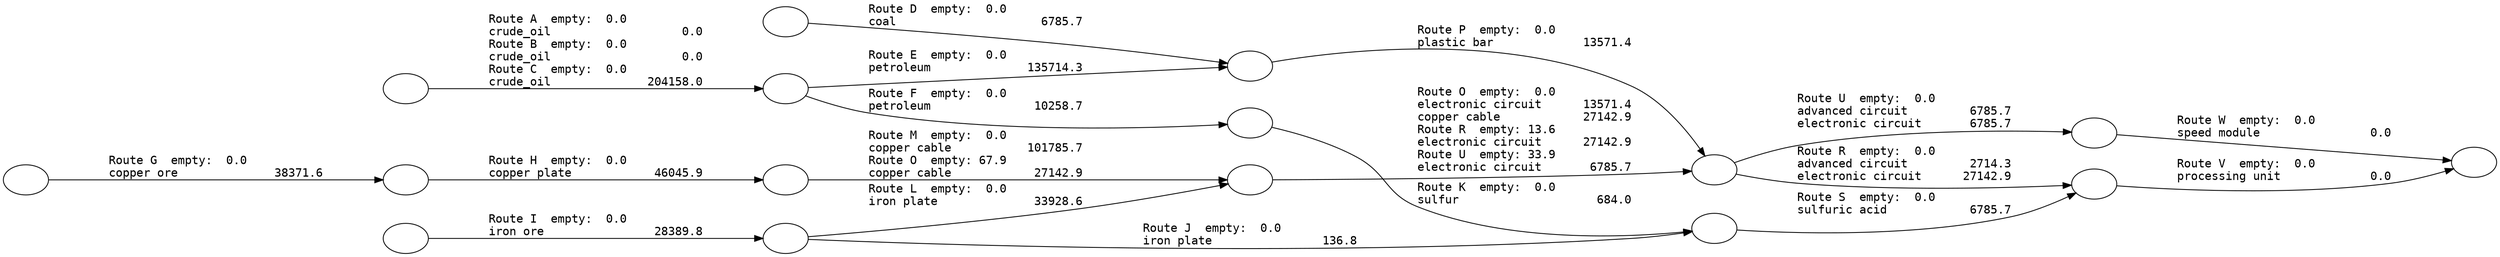digraph {
	graph [ranksep=2.0]
	graph [rankdir=LR]
	node [fontname=courier]
	edge [fontname=courier]
	plastic_bar [label="" image="image/Plastic_bar.png" pos="6.953673606783381,15.133918871664259!"]
	advanced_oil_processing [label="" image="image/Heavy_oil.png" pos="4.403504267478362,0.8172780637074541!"]
	iron_plate [label="" image="image/Iron_plate.png" pos="17.878326565275554,7.862472101870191!"]
	mine_copper_ore [label="" image="image/Copper_ore.png" pos="10.3425468873207,3.193016347022667!"]
	copper_plate [label="" image="image/Copper_plate.png" pos="8.491706125538435,0.1600537646041475!"]
	speed_module_1 [label="" image="image/Speed_module.png" pos="5.460847143156584,14.48002191172868!"]
	mine_iron_ore [label="" image="image/Iron_ore.png" pos="15.344144941510493,16.526655783994457!"]
	sulfuric_acid [label="" image="image/Sulfuric_acid.png" pos="8.815449076552836,7.12472816806782!"]
	processing_unit [label="" image="image/Processing_unit.png" pos="17.42644722926744,12.187300053308348!"]
	mine_crude_oil [label="" image="image/Crude_oil.png" pos="2.3434089823706463,6.890944521697212!"]
	mine_coal [label="" image="image/Coal.png" pos="8.042035506056814,5.223733367586835!"]
	copper_cable [label="" image="image/Copper_cable.png" pos="1.432663090306627,14.348110120261245!"]
	sulfur [label="" image="image/Sulfur.png" pos="17.054060062458504,2.3259827063892495!"]
	advanced_circuit [label="" image="image/Advanced_circuit.png" pos="10.891300313306314,2.8460151732590386!"]
	rocket_control_unit [label="" image="image/Rocket_control_unit.png" pos="15.478810633764427,11.936061929653455!"]
	electronic_circuit [label="" image="image/Electronic_circuit.png" pos="17.037516331566195,3.3496523062883488!"]
		mine_crude_oil -> advanced_oil_processing [label="Route A  empty:  0.0\lcrude_oil                   0.0\lRoute B  empty:  0.0\lcrude_oil                   0.0\lRoute C  empty:  0.0\lcrude_oil              204158.0"]
		mine_coal -> plastic_bar [label="Route D  empty:  0.0\lcoal                     6785.7"]
		advanced_oil_processing -> plastic_bar [label="Route E  empty:  0.0\lpetroleum              135714.3"]
		advanced_oil_processing -> sulfur [label="Route F  empty:  0.0\lpetroleum               10258.7"]
		mine_copper_ore -> copper_plate [label="Route G  empty:  0.0\lcopper ore              38371.6"]
		copper_plate -> copper_cable [label="Route H  empty:  0.0\lcopper plate            46045.9"]
		mine_iron_ore -> iron_plate [label="Route I  empty:  0.0\liron ore                28389.8"]
		iron_plate -> sulfuric_acid [label="Route J  empty:  0.0\liron plate                136.8"]
		sulfur -> sulfuric_acid [label="Route K  empty:  0.0\lsulfur                    684.0"]
		iron_plate -> electronic_circuit [label="Route L  empty:  0.0\liron plate              33928.6"]
		copper_cable -> electronic_circuit [label="Route M  empty:  0.0\lcopper cable           101785.7\lRoute O  empty: 67.9\lcopper cable            27142.9"]
		electronic_circuit -> advanced_circuit [label="Route O  empty:  0.0\lelectronic circuit      13571.4\lcopper cable            27142.9\lRoute R  empty: 13.6\lelectronic circuit      27142.9\lRoute U  empty: 33.9\lelectronic circuit       6785.7"]
		plastic_bar -> advanced_circuit [label="Route P  empty:  0.0\lplastic bar             13571.4"]
		advanced_circuit -> processing_unit [label="Route R  empty:  0.0\ladvanced circuit         2714.3\lelectronic circuit      27142.9"]
		sulfuric_acid -> processing_unit [label="Route S  empty:  0.0\lsulfuric acid            6785.7"]
		advanced_circuit -> speed_module_1 [label="Route U  empty:  0.0\ladvanced circuit         6785.7\lelectronic circuit       6785.7"]
		processing_unit -> rocket_control_unit [label="Route V  empty:  0.0\lprocessing unit             0.0"]
		speed_module_1 -> rocket_control_unit [label="Route W  empty:  0.0\lspeed module                0.0"]
}